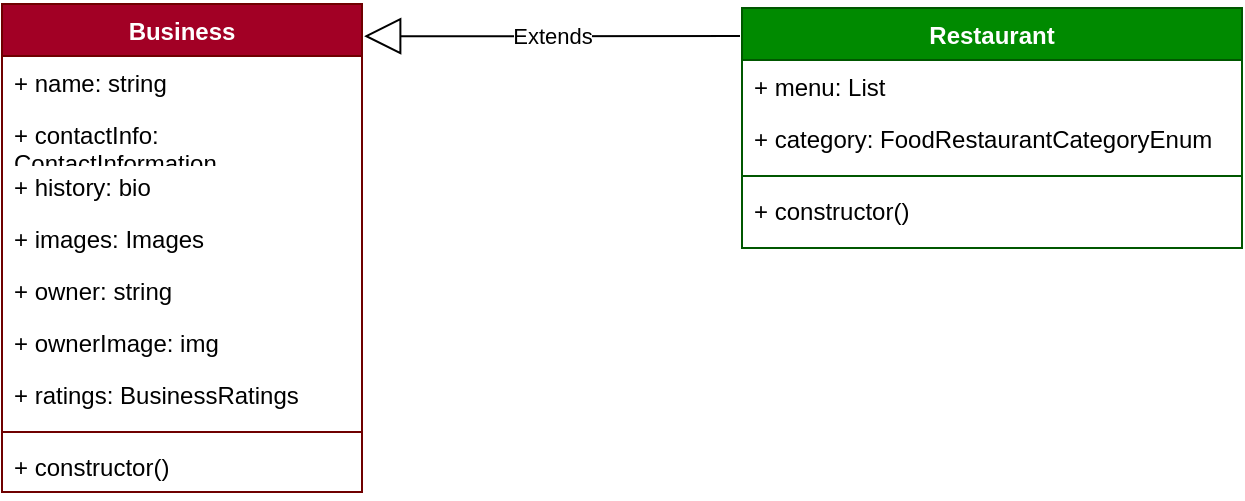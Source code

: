 <mxfile version="21.3.2" type="github">
  <diagram name="Page-1" id="5gD9S_qfb3yua5OunotD">
    <mxGraphModel dx="1379" dy="788" grid="1" gridSize="10" guides="1" tooltips="1" connect="1" arrows="1" fold="1" page="1" pageScale="1" pageWidth="850" pageHeight="1100" math="0" shadow="0">
      <root>
        <mxCell id="0" />
        <mxCell id="1" parent="0" />
        <mxCell id="G5nZQSFpa2zoZMKRh_J8-18" value="Restaurant" style="swimlane;fontStyle=1;align=center;verticalAlign=top;childLayout=stackLayout;horizontal=1;startSize=26;horizontalStack=0;resizeParent=1;resizeParentMax=0;resizeLast=0;collapsible=1;marginBottom=0;whiteSpace=wrap;html=1;fillColor=#008a00;fontColor=#ffffff;strokeColor=#005700;" vertex="1" parent="1">
          <mxGeometry x="460" y="52" width="250" height="120" as="geometry" />
        </mxCell>
        <mxCell id="G5nZQSFpa2zoZMKRh_J8-35" value="+ menu: List" style="text;strokeColor=none;fillColor=none;align=left;verticalAlign=top;spacingLeft=4;spacingRight=4;overflow=hidden;rotatable=0;points=[[0,0.5],[1,0.5]];portConstraint=eastwest;whiteSpace=wrap;html=1;" vertex="1" parent="G5nZQSFpa2zoZMKRh_J8-18">
          <mxGeometry y="26" width="250" height="26" as="geometry" />
        </mxCell>
        <mxCell id="G5nZQSFpa2zoZMKRh_J8-36" value="+ category: FoodRestaurantCategoryEnum" style="text;strokeColor=none;fillColor=none;align=left;verticalAlign=top;spacingLeft=4;spacingRight=4;overflow=hidden;rotatable=0;points=[[0,0.5],[1,0.5]];portConstraint=eastwest;whiteSpace=wrap;html=1;" vertex="1" parent="G5nZQSFpa2zoZMKRh_J8-18">
          <mxGeometry y="52" width="250" height="28" as="geometry" />
        </mxCell>
        <mxCell id="G5nZQSFpa2zoZMKRh_J8-20" value="" style="line;strokeWidth=1;fillColor=none;align=left;verticalAlign=middle;spacingTop=-1;spacingLeft=3;spacingRight=3;rotatable=0;labelPosition=right;points=[];portConstraint=eastwest;strokeColor=inherit;" vertex="1" parent="G5nZQSFpa2zoZMKRh_J8-18">
          <mxGeometry y="80" width="250" height="8" as="geometry" />
        </mxCell>
        <mxCell id="G5nZQSFpa2zoZMKRh_J8-41" value="+ constructor()" style="text;strokeColor=none;fillColor=none;align=left;verticalAlign=top;spacingLeft=4;spacingRight=4;overflow=hidden;rotatable=0;points=[[0,0.5],[1,0.5]];portConstraint=eastwest;whiteSpace=wrap;html=1;" vertex="1" parent="G5nZQSFpa2zoZMKRh_J8-18">
          <mxGeometry y="88" width="250" height="32" as="geometry" />
        </mxCell>
        <mxCell id="G5nZQSFpa2zoZMKRh_J8-22" value="Business" style="swimlane;fontStyle=1;align=center;verticalAlign=top;childLayout=stackLayout;horizontal=1;startSize=26;horizontalStack=0;resizeParent=1;resizeParentMax=0;resizeLast=0;collapsible=1;marginBottom=0;whiteSpace=wrap;html=1;fillColor=#a20025;fontColor=#ffffff;strokeColor=#6F0000;" vertex="1" parent="1">
          <mxGeometry x="90" y="50" width="180" height="244" as="geometry">
            <mxRectangle x="90" y="52" width="90" height="30" as="alternateBounds" />
          </mxGeometry>
        </mxCell>
        <mxCell id="G5nZQSFpa2zoZMKRh_J8-26" value="+ name: string" style="text;strokeColor=none;fillColor=none;align=left;verticalAlign=top;spacingLeft=4;spacingRight=4;overflow=hidden;rotatable=0;points=[[0,0.5],[1,0.5]];portConstraint=eastwest;whiteSpace=wrap;html=1;" vertex="1" parent="G5nZQSFpa2zoZMKRh_J8-22">
          <mxGeometry y="26" width="180" height="26" as="geometry" />
        </mxCell>
        <mxCell id="G5nZQSFpa2zoZMKRh_J8-27" value="+ contactInfo: ContactInformation" style="text;strokeColor=none;fillColor=none;align=left;verticalAlign=top;spacingLeft=4;spacingRight=4;overflow=hidden;rotatable=0;points=[[0,0.5],[1,0.5]];portConstraint=eastwest;whiteSpace=wrap;html=1;" vertex="1" parent="G5nZQSFpa2zoZMKRh_J8-22">
          <mxGeometry y="52" width="180" height="26" as="geometry" />
        </mxCell>
        <mxCell id="G5nZQSFpa2zoZMKRh_J8-28" value="+ history: bio" style="text;strokeColor=none;fillColor=none;align=left;verticalAlign=top;spacingLeft=4;spacingRight=4;overflow=hidden;rotatable=0;points=[[0,0.5],[1,0.5]];portConstraint=eastwest;whiteSpace=wrap;html=1;" vertex="1" parent="G5nZQSFpa2zoZMKRh_J8-22">
          <mxGeometry y="78" width="180" height="26" as="geometry" />
        </mxCell>
        <mxCell id="G5nZQSFpa2zoZMKRh_J8-31" value="+ images: Images" style="text;strokeColor=none;fillColor=none;align=left;verticalAlign=top;spacingLeft=4;spacingRight=4;overflow=hidden;rotatable=0;points=[[0,0.5],[1,0.5]];portConstraint=eastwest;whiteSpace=wrap;html=1;" vertex="1" parent="G5nZQSFpa2zoZMKRh_J8-22">
          <mxGeometry y="104" width="180" height="26" as="geometry" />
        </mxCell>
        <mxCell id="G5nZQSFpa2zoZMKRh_J8-29" value="+ owner: string" style="text;strokeColor=none;fillColor=none;align=left;verticalAlign=top;spacingLeft=4;spacingRight=4;overflow=hidden;rotatable=0;points=[[0,0.5],[1,0.5]];portConstraint=eastwest;whiteSpace=wrap;html=1;" vertex="1" parent="G5nZQSFpa2zoZMKRh_J8-22">
          <mxGeometry y="130" width="180" height="26" as="geometry" />
        </mxCell>
        <mxCell id="G5nZQSFpa2zoZMKRh_J8-30" value="+ ownerImage: img&lt;br&gt;" style="text;strokeColor=none;fillColor=none;align=left;verticalAlign=top;spacingLeft=4;spacingRight=4;overflow=hidden;rotatable=0;points=[[0,0.5],[1,0.5]];portConstraint=eastwest;whiteSpace=wrap;html=1;" vertex="1" parent="G5nZQSFpa2zoZMKRh_J8-22">
          <mxGeometry y="156" width="180" height="26" as="geometry" />
        </mxCell>
        <mxCell id="G5nZQSFpa2zoZMKRh_J8-42" value="+ ratings: BusinessRatings" style="text;strokeColor=none;fillColor=none;align=left;verticalAlign=top;spacingLeft=4;spacingRight=4;overflow=hidden;rotatable=0;points=[[0,0.5],[1,0.5]];portConstraint=eastwest;whiteSpace=wrap;html=1;" vertex="1" parent="G5nZQSFpa2zoZMKRh_J8-22">
          <mxGeometry y="182" width="180" height="28" as="geometry" />
        </mxCell>
        <mxCell id="G5nZQSFpa2zoZMKRh_J8-24" value="" style="line;strokeWidth=1;fillColor=none;align=left;verticalAlign=middle;spacingTop=-1;spacingLeft=3;spacingRight=3;rotatable=0;labelPosition=right;points=[];portConstraint=eastwest;strokeColor=inherit;" vertex="1" parent="G5nZQSFpa2zoZMKRh_J8-22">
          <mxGeometry y="210" width="180" height="8" as="geometry" />
        </mxCell>
        <mxCell id="G5nZQSFpa2zoZMKRh_J8-25" value="+ constructor()" style="text;strokeColor=none;fillColor=none;align=left;verticalAlign=top;spacingLeft=4;spacingRight=4;overflow=hidden;rotatable=0;points=[[0,0.5],[1,0.5]];portConstraint=eastwest;whiteSpace=wrap;html=1;" vertex="1" parent="G5nZQSFpa2zoZMKRh_J8-22">
          <mxGeometry y="218" width="180" height="26" as="geometry" />
        </mxCell>
        <mxCell id="G5nZQSFpa2zoZMKRh_J8-34" value="Extends" style="endArrow=block;endSize=16;endFill=0;html=1;rounded=0;entryX=1.006;entryY=0.066;entryDx=0;entryDy=0;entryPerimeter=0;exitX=-0.004;exitY=0.117;exitDx=0;exitDy=0;exitPerimeter=0;" edge="1" parent="1" source="G5nZQSFpa2zoZMKRh_J8-18" target="G5nZQSFpa2zoZMKRh_J8-22">
          <mxGeometry width="160" relative="1" as="geometry">
            <mxPoint x="420" y="80" as="sourcePoint" />
            <mxPoint x="360" y="230" as="targetPoint" />
          </mxGeometry>
        </mxCell>
      </root>
    </mxGraphModel>
  </diagram>
</mxfile>
